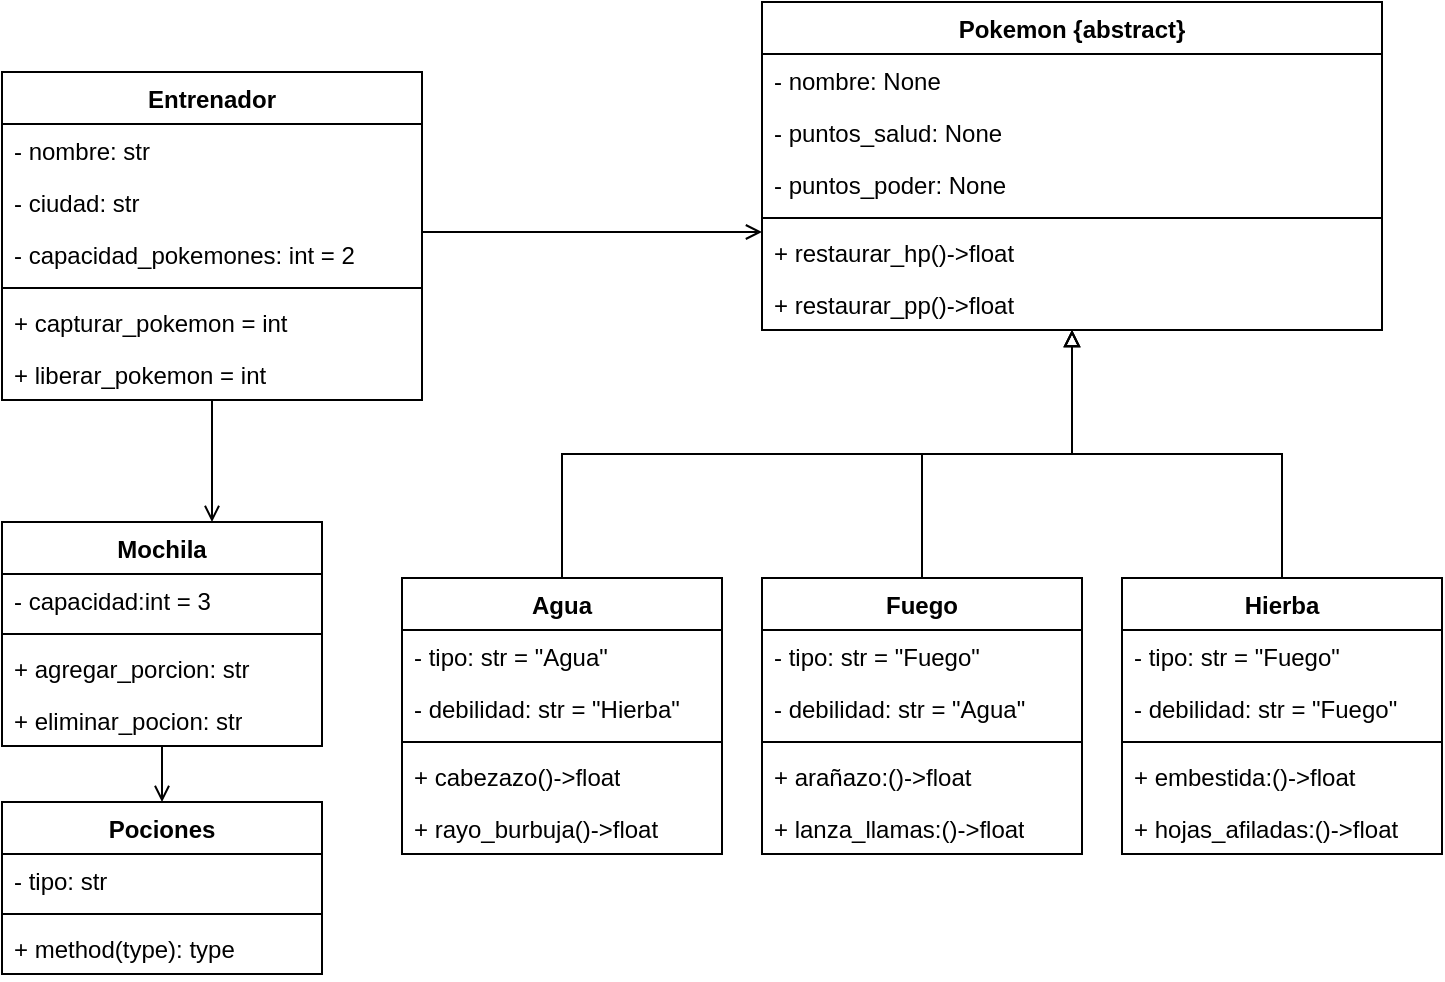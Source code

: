 <mxfile version="24.4.9" type="github">
  <diagram id="C5RBs43oDa-KdzZeNtuy" name="Page-1">
    <mxGraphModel dx="1235" dy="1823" grid="1" gridSize="10" guides="1" tooltips="1" connect="1" arrows="1" fold="1" page="1" pageScale="1" pageWidth="827" pageHeight="1169" math="0" shadow="0">
      <root>
        <mxCell id="WIyWlLk6GJQsqaUBKTNV-0" />
        <mxCell id="WIyWlLk6GJQsqaUBKTNV-1" parent="WIyWlLk6GJQsqaUBKTNV-0" />
        <mxCell id="_pvZifr1qLmYJZUT9olz-15" value="Pokemon {abstract}" style="swimlane;fontStyle=1;align=center;verticalAlign=top;childLayout=stackLayout;horizontal=1;startSize=26;horizontalStack=0;resizeParent=1;resizeParentMax=0;resizeLast=0;collapsible=1;marginBottom=0;whiteSpace=wrap;html=1;" vertex="1" parent="WIyWlLk6GJQsqaUBKTNV-1">
          <mxGeometry x="470" y="-1150" width="310" height="164" as="geometry" />
        </mxCell>
        <mxCell id="_pvZifr1qLmYJZUT9olz-24" value="- nombre: None" style="text;strokeColor=none;fillColor=none;align=left;verticalAlign=top;spacingLeft=4;spacingRight=4;overflow=hidden;rotatable=0;points=[[0,0.5],[1,0.5]];portConstraint=eastwest;whiteSpace=wrap;html=1;" vertex="1" parent="_pvZifr1qLmYJZUT9olz-15">
          <mxGeometry y="26" width="310" height="26" as="geometry" />
        </mxCell>
        <mxCell id="_pvZifr1qLmYJZUT9olz-25" value="- puntos_salud: None" style="text;strokeColor=none;fillColor=none;align=left;verticalAlign=top;spacingLeft=4;spacingRight=4;overflow=hidden;rotatable=0;points=[[0,0.5],[1,0.5]];portConstraint=eastwest;whiteSpace=wrap;html=1;" vertex="1" parent="_pvZifr1qLmYJZUT9olz-15">
          <mxGeometry y="52" width="310" height="26" as="geometry" />
        </mxCell>
        <mxCell id="_pvZifr1qLmYJZUT9olz-26" value="- puntos_poder: None" style="text;strokeColor=none;fillColor=none;align=left;verticalAlign=top;spacingLeft=4;spacingRight=4;overflow=hidden;rotatable=0;points=[[0,0.5],[1,0.5]];portConstraint=eastwest;whiteSpace=wrap;html=1;" vertex="1" parent="_pvZifr1qLmYJZUT9olz-15">
          <mxGeometry y="78" width="310" height="26" as="geometry" />
        </mxCell>
        <mxCell id="_pvZifr1qLmYJZUT9olz-17" value="" style="line;strokeWidth=1;fillColor=none;align=left;verticalAlign=middle;spacingTop=-1;spacingLeft=3;spacingRight=3;rotatable=0;labelPosition=right;points=[];portConstraint=eastwest;strokeColor=inherit;" vertex="1" parent="_pvZifr1qLmYJZUT9olz-15">
          <mxGeometry y="104" width="310" height="8" as="geometry" />
        </mxCell>
        <mxCell id="_pvZifr1qLmYJZUT9olz-126" value="+ restaurar_hp()-&amp;gt;float" style="text;strokeColor=none;fillColor=none;align=left;verticalAlign=top;spacingLeft=4;spacingRight=4;overflow=hidden;rotatable=0;points=[[0,0.5],[1,0.5]];portConstraint=eastwest;whiteSpace=wrap;html=1;" vertex="1" parent="_pvZifr1qLmYJZUT9olz-15">
          <mxGeometry y="112" width="310" height="26" as="geometry" />
        </mxCell>
        <mxCell id="_pvZifr1qLmYJZUT9olz-18" value="+ restaurar_pp()-&amp;gt;float" style="text;strokeColor=none;fillColor=none;align=left;verticalAlign=top;spacingLeft=4;spacingRight=4;overflow=hidden;rotatable=0;points=[[0,0.5],[1,0.5]];portConstraint=eastwest;whiteSpace=wrap;html=1;" vertex="1" parent="_pvZifr1qLmYJZUT9olz-15">
          <mxGeometry y="138" width="310" height="26" as="geometry" />
        </mxCell>
        <mxCell id="_pvZifr1qLmYJZUT9olz-109" style="edgeStyle=orthogonalEdgeStyle;rounded=0;orthogonalLoop=1;jettySize=auto;html=1;endArrow=open;endFill=0;" edge="1" parent="WIyWlLk6GJQsqaUBKTNV-1" source="_pvZifr1qLmYJZUT9olz-27" target="_pvZifr1qLmYJZUT9olz-15">
          <mxGeometry relative="1" as="geometry">
            <Array as="points">
              <mxPoint x="340" y="-1035" />
              <mxPoint x="340" y="-1035" />
            </Array>
          </mxGeometry>
        </mxCell>
        <mxCell id="_pvZifr1qLmYJZUT9olz-113" style="edgeStyle=orthogonalEdgeStyle;rounded=0;orthogonalLoop=1;jettySize=auto;html=1;endArrow=open;endFill=0;" edge="1" parent="WIyWlLk6GJQsqaUBKTNV-1" source="_pvZifr1qLmYJZUT9olz-27" target="_pvZifr1qLmYJZUT9olz-45">
          <mxGeometry relative="1" as="geometry">
            <Array as="points">
              <mxPoint x="170" y="-960" />
              <mxPoint x="170" y="-960" />
            </Array>
          </mxGeometry>
        </mxCell>
        <mxCell id="_pvZifr1qLmYJZUT9olz-27" value="Entrenador" style="swimlane;fontStyle=1;align=center;verticalAlign=top;childLayout=stackLayout;horizontal=1;startSize=26;horizontalStack=0;resizeParent=1;resizeParentMax=0;resizeLast=0;collapsible=1;marginBottom=0;whiteSpace=wrap;html=1;" vertex="1" parent="WIyWlLk6GJQsqaUBKTNV-1">
          <mxGeometry x="90" y="-1115" width="210" height="164" as="geometry" />
        </mxCell>
        <mxCell id="_pvZifr1qLmYJZUT9olz-28" value="- nombre: str" style="text;strokeColor=none;fillColor=none;align=left;verticalAlign=top;spacingLeft=4;spacingRight=4;overflow=hidden;rotatable=0;points=[[0,0.5],[1,0.5]];portConstraint=eastwest;whiteSpace=wrap;html=1;" vertex="1" parent="_pvZifr1qLmYJZUT9olz-27">
          <mxGeometry y="26" width="210" height="26" as="geometry" />
        </mxCell>
        <mxCell id="_pvZifr1qLmYJZUT9olz-31" value="- ciudad: str" style="text;strokeColor=none;fillColor=none;align=left;verticalAlign=top;spacingLeft=4;spacingRight=4;overflow=hidden;rotatable=0;points=[[0,0.5],[1,0.5]];portConstraint=eastwest;whiteSpace=wrap;html=1;" vertex="1" parent="_pvZifr1qLmYJZUT9olz-27">
          <mxGeometry y="52" width="210" height="26" as="geometry" />
        </mxCell>
        <mxCell id="_pvZifr1qLmYJZUT9olz-32" value="- capacidad_pokemones: int = 2" style="text;strokeColor=none;fillColor=none;align=left;verticalAlign=top;spacingLeft=4;spacingRight=4;overflow=hidden;rotatable=0;points=[[0,0.5],[1,0.5]];portConstraint=eastwest;whiteSpace=wrap;html=1;" vertex="1" parent="_pvZifr1qLmYJZUT9olz-27">
          <mxGeometry y="78" width="210" height="26" as="geometry" />
        </mxCell>
        <mxCell id="_pvZifr1qLmYJZUT9olz-29" value="" style="line;strokeWidth=1;fillColor=none;align=left;verticalAlign=middle;spacingTop=-1;spacingLeft=3;spacingRight=3;rotatable=0;labelPosition=right;points=[];portConstraint=eastwest;strokeColor=inherit;" vertex="1" parent="_pvZifr1qLmYJZUT9olz-27">
          <mxGeometry y="104" width="210" height="8" as="geometry" />
        </mxCell>
        <mxCell id="_pvZifr1qLmYJZUT9olz-30" value="+ capturar_pokemon = int" style="text;strokeColor=none;fillColor=none;align=left;verticalAlign=top;spacingLeft=4;spacingRight=4;overflow=hidden;rotatable=0;points=[[0,0.5],[1,0.5]];portConstraint=eastwest;whiteSpace=wrap;html=1;" vertex="1" parent="_pvZifr1qLmYJZUT9olz-27">
          <mxGeometry y="112" width="210" height="26" as="geometry" />
        </mxCell>
        <mxCell id="_pvZifr1qLmYJZUT9olz-116" value="+ liberar_pokemon = int" style="text;strokeColor=none;fillColor=none;align=left;verticalAlign=top;spacingLeft=4;spacingRight=4;overflow=hidden;rotatable=0;points=[[0,0.5],[1,0.5]];portConstraint=eastwest;whiteSpace=wrap;html=1;" vertex="1" parent="_pvZifr1qLmYJZUT9olz-27">
          <mxGeometry y="138" width="210" height="26" as="geometry" />
        </mxCell>
        <mxCell id="_pvZifr1qLmYJZUT9olz-63" style="edgeStyle=orthogonalEdgeStyle;rounded=0;orthogonalLoop=1;jettySize=auto;html=1;endArrow=block;endFill=0;" edge="1" parent="WIyWlLk6GJQsqaUBKTNV-1" source="_pvZifr1qLmYJZUT9olz-33" target="_pvZifr1qLmYJZUT9olz-15">
          <mxGeometry relative="1" as="geometry" />
        </mxCell>
        <mxCell id="_pvZifr1qLmYJZUT9olz-33" value="Fuego" style="swimlane;fontStyle=1;align=center;verticalAlign=top;childLayout=stackLayout;horizontal=1;startSize=26;horizontalStack=0;resizeParent=1;resizeParentMax=0;resizeLast=0;collapsible=1;marginBottom=0;whiteSpace=wrap;html=1;" vertex="1" parent="WIyWlLk6GJQsqaUBKTNV-1">
          <mxGeometry x="470" y="-862" width="160" height="138" as="geometry" />
        </mxCell>
        <mxCell id="_pvZifr1qLmYJZUT9olz-120" value="- tipo: str = &quot;Fuego&quot;" style="text;strokeColor=none;fillColor=none;align=left;verticalAlign=top;spacingLeft=4;spacingRight=4;overflow=hidden;rotatable=0;points=[[0,0.5],[1,0.5]];portConstraint=eastwest;whiteSpace=wrap;html=1;" vertex="1" parent="_pvZifr1qLmYJZUT9olz-33">
          <mxGeometry y="26" width="160" height="26" as="geometry" />
        </mxCell>
        <mxCell id="_pvZifr1qLmYJZUT9olz-34" value="- debilidad: str = &quot;Agua&quot;" style="text;strokeColor=none;fillColor=none;align=left;verticalAlign=top;spacingLeft=4;spacingRight=4;overflow=hidden;rotatable=0;points=[[0,0.5],[1,0.5]];portConstraint=eastwest;whiteSpace=wrap;html=1;" vertex="1" parent="_pvZifr1qLmYJZUT9olz-33">
          <mxGeometry y="52" width="160" height="26" as="geometry" />
        </mxCell>
        <mxCell id="_pvZifr1qLmYJZUT9olz-35" value="" style="line;strokeWidth=1;fillColor=none;align=left;verticalAlign=middle;spacingTop=-1;spacingLeft=3;spacingRight=3;rotatable=0;labelPosition=right;points=[];portConstraint=eastwest;strokeColor=inherit;" vertex="1" parent="_pvZifr1qLmYJZUT9olz-33">
          <mxGeometry y="78" width="160" height="8" as="geometry" />
        </mxCell>
        <mxCell id="_pvZifr1qLmYJZUT9olz-123" value="+ arañazo:()-&amp;gt;float" style="text;strokeColor=none;fillColor=none;align=left;verticalAlign=top;spacingLeft=4;spacingRight=4;overflow=hidden;rotatable=0;points=[[0,0.5],[1,0.5]];portConstraint=eastwest;whiteSpace=wrap;html=1;" vertex="1" parent="_pvZifr1qLmYJZUT9olz-33">
          <mxGeometry y="86" width="160" height="26" as="geometry" />
        </mxCell>
        <mxCell id="_pvZifr1qLmYJZUT9olz-36" value="+ lanza_llamas:()-&amp;gt;float" style="text;strokeColor=none;fillColor=none;align=left;verticalAlign=top;spacingLeft=4;spacingRight=4;overflow=hidden;rotatable=0;points=[[0,0.5],[1,0.5]];portConstraint=eastwest;whiteSpace=wrap;html=1;" vertex="1" parent="_pvZifr1qLmYJZUT9olz-33">
          <mxGeometry y="112" width="160" height="26" as="geometry" />
        </mxCell>
        <mxCell id="_pvZifr1qLmYJZUT9olz-64" style="edgeStyle=orthogonalEdgeStyle;rounded=0;orthogonalLoop=1;jettySize=auto;html=1;exitX=0.5;exitY=0;exitDx=0;exitDy=0;endArrow=block;endFill=0;" edge="1" parent="WIyWlLk6GJQsqaUBKTNV-1" source="_pvZifr1qLmYJZUT9olz-37" target="_pvZifr1qLmYJZUT9olz-15">
          <mxGeometry relative="1" as="geometry" />
        </mxCell>
        <mxCell id="_pvZifr1qLmYJZUT9olz-37" value="Agua" style="swimlane;fontStyle=1;align=center;verticalAlign=top;childLayout=stackLayout;horizontal=1;startSize=26;horizontalStack=0;resizeParent=1;resizeParentMax=0;resizeLast=0;collapsible=1;marginBottom=0;whiteSpace=wrap;html=1;" vertex="1" parent="WIyWlLk6GJQsqaUBKTNV-1">
          <mxGeometry x="290" y="-862" width="160" height="138" as="geometry" />
        </mxCell>
        <mxCell id="_pvZifr1qLmYJZUT9olz-104" value="- tipo: str = &quot;Agua&quot;" style="text;strokeColor=none;fillColor=none;align=left;verticalAlign=top;spacingLeft=4;spacingRight=4;overflow=hidden;rotatable=0;points=[[0,0.5],[1,0.5]];portConstraint=eastwest;whiteSpace=wrap;html=1;" vertex="1" parent="_pvZifr1qLmYJZUT9olz-37">
          <mxGeometry y="26" width="160" height="26" as="geometry" />
        </mxCell>
        <mxCell id="_pvZifr1qLmYJZUT9olz-105" value="- debilidad: str = &quot;Hierba&quot;" style="text;strokeColor=none;fillColor=none;align=left;verticalAlign=top;spacingLeft=4;spacingRight=4;overflow=hidden;rotatable=0;points=[[0,0.5],[1,0.5]];portConstraint=eastwest;whiteSpace=wrap;html=1;" vertex="1" parent="_pvZifr1qLmYJZUT9olz-37">
          <mxGeometry y="52" width="160" height="26" as="geometry" />
        </mxCell>
        <mxCell id="_pvZifr1qLmYJZUT9olz-39" value="" style="line;strokeWidth=1;fillColor=none;align=left;verticalAlign=middle;spacingTop=-1;spacingLeft=3;spacingRight=3;rotatable=0;labelPosition=right;points=[];portConstraint=eastwest;strokeColor=inherit;" vertex="1" parent="_pvZifr1qLmYJZUT9olz-37">
          <mxGeometry y="78" width="160" height="8" as="geometry" />
        </mxCell>
        <mxCell id="_pvZifr1qLmYJZUT9olz-40" value="+ cabezazo()-&amp;gt;float" style="text;strokeColor=none;fillColor=none;align=left;verticalAlign=top;spacingLeft=4;spacingRight=4;overflow=hidden;rotatable=0;points=[[0,0.5],[1,0.5]];portConstraint=eastwest;whiteSpace=wrap;html=1;" vertex="1" parent="_pvZifr1qLmYJZUT9olz-37">
          <mxGeometry y="86" width="160" height="26" as="geometry" />
        </mxCell>
        <mxCell id="_pvZifr1qLmYJZUT9olz-119" value="+ rayo_burbuja()-&amp;gt;float" style="text;strokeColor=none;fillColor=none;align=left;verticalAlign=top;spacingLeft=4;spacingRight=4;overflow=hidden;rotatable=0;points=[[0,0.5],[1,0.5]];portConstraint=eastwest;whiteSpace=wrap;html=1;" vertex="1" parent="_pvZifr1qLmYJZUT9olz-37">
          <mxGeometry y="112" width="160" height="26" as="geometry" />
        </mxCell>
        <mxCell id="_pvZifr1qLmYJZUT9olz-65" style="edgeStyle=orthogonalEdgeStyle;rounded=0;orthogonalLoop=1;jettySize=auto;html=1;endArrow=block;endFill=0;" edge="1" parent="WIyWlLk6GJQsqaUBKTNV-1" source="_pvZifr1qLmYJZUT9olz-41" target="_pvZifr1qLmYJZUT9olz-15">
          <mxGeometry relative="1" as="geometry" />
        </mxCell>
        <mxCell id="_pvZifr1qLmYJZUT9olz-41" value="Hierba" style="swimlane;fontStyle=1;align=center;verticalAlign=top;childLayout=stackLayout;horizontal=1;startSize=26;horizontalStack=0;resizeParent=1;resizeParentMax=0;resizeLast=0;collapsible=1;marginBottom=0;whiteSpace=wrap;html=1;" vertex="1" parent="WIyWlLk6GJQsqaUBKTNV-1">
          <mxGeometry x="650" y="-862" width="160" height="138" as="geometry" />
        </mxCell>
        <mxCell id="_pvZifr1qLmYJZUT9olz-42" value="- tipo: str = &quot;Fuego&quot;" style="text;strokeColor=none;fillColor=none;align=left;verticalAlign=top;spacingLeft=4;spacingRight=4;overflow=hidden;rotatable=0;points=[[0,0.5],[1,0.5]];portConstraint=eastwest;whiteSpace=wrap;html=1;" vertex="1" parent="_pvZifr1qLmYJZUT9olz-41">
          <mxGeometry y="26" width="160" height="26" as="geometry" />
        </mxCell>
        <mxCell id="_pvZifr1qLmYJZUT9olz-124" value="- debilidad: str = &quot;Fuego&quot;" style="text;strokeColor=none;fillColor=none;align=left;verticalAlign=top;spacingLeft=4;spacingRight=4;overflow=hidden;rotatable=0;points=[[0,0.5],[1,0.5]];portConstraint=eastwest;whiteSpace=wrap;html=1;" vertex="1" parent="_pvZifr1qLmYJZUT9olz-41">
          <mxGeometry y="52" width="160" height="26" as="geometry" />
        </mxCell>
        <mxCell id="_pvZifr1qLmYJZUT9olz-43" value="" style="line;strokeWidth=1;fillColor=none;align=left;verticalAlign=middle;spacingTop=-1;spacingLeft=3;spacingRight=3;rotatable=0;labelPosition=right;points=[];portConstraint=eastwest;strokeColor=inherit;" vertex="1" parent="_pvZifr1qLmYJZUT9olz-41">
          <mxGeometry y="78" width="160" height="8" as="geometry" />
        </mxCell>
        <mxCell id="_pvZifr1qLmYJZUT9olz-44" value="+ embestida:()-&amp;gt;float" style="text;strokeColor=none;fillColor=none;align=left;verticalAlign=top;spacingLeft=4;spacingRight=4;overflow=hidden;rotatable=0;points=[[0,0.5],[1,0.5]];portConstraint=eastwest;whiteSpace=wrap;html=1;" vertex="1" parent="_pvZifr1qLmYJZUT9olz-41">
          <mxGeometry y="86" width="160" height="26" as="geometry" />
        </mxCell>
        <mxCell id="_pvZifr1qLmYJZUT9olz-125" value="+ hojas_afiladas:()-&amp;gt;float" style="text;strokeColor=none;fillColor=none;align=left;verticalAlign=top;spacingLeft=4;spacingRight=4;overflow=hidden;rotatable=0;points=[[0,0.5],[1,0.5]];portConstraint=eastwest;whiteSpace=wrap;html=1;" vertex="1" parent="_pvZifr1qLmYJZUT9olz-41">
          <mxGeometry y="112" width="160" height="26" as="geometry" />
        </mxCell>
        <mxCell id="_pvZifr1qLmYJZUT9olz-114" style="edgeStyle=orthogonalEdgeStyle;rounded=0;orthogonalLoop=1;jettySize=auto;html=1;entryX=0.5;entryY=0;entryDx=0;entryDy=0;endArrow=open;endFill=0;" edge="1" parent="WIyWlLk6GJQsqaUBKTNV-1" source="_pvZifr1qLmYJZUT9olz-45" target="_pvZifr1qLmYJZUT9olz-51">
          <mxGeometry relative="1" as="geometry" />
        </mxCell>
        <mxCell id="_pvZifr1qLmYJZUT9olz-45" value="Mochila" style="swimlane;fontStyle=1;align=center;verticalAlign=top;childLayout=stackLayout;horizontal=1;startSize=26;horizontalStack=0;resizeParent=1;resizeParentMax=0;resizeLast=0;collapsible=1;marginBottom=0;whiteSpace=wrap;html=1;" vertex="1" parent="WIyWlLk6GJQsqaUBKTNV-1">
          <mxGeometry x="90" y="-890" width="160" height="112" as="geometry" />
        </mxCell>
        <mxCell id="_pvZifr1qLmYJZUT9olz-46" value="- capacidad:int = 3" style="text;strokeColor=none;fillColor=none;align=left;verticalAlign=top;spacingLeft=4;spacingRight=4;overflow=hidden;rotatable=0;points=[[0,0.5],[1,0.5]];portConstraint=eastwest;whiteSpace=wrap;html=1;" vertex="1" parent="_pvZifr1qLmYJZUT9olz-45">
          <mxGeometry y="26" width="160" height="26" as="geometry" />
        </mxCell>
        <mxCell id="_pvZifr1qLmYJZUT9olz-47" value="" style="line;strokeWidth=1;fillColor=none;align=left;verticalAlign=middle;spacingTop=-1;spacingLeft=3;spacingRight=3;rotatable=0;labelPosition=right;points=[];portConstraint=eastwest;strokeColor=inherit;" vertex="1" parent="_pvZifr1qLmYJZUT9olz-45">
          <mxGeometry y="52" width="160" height="8" as="geometry" />
        </mxCell>
        <mxCell id="_pvZifr1qLmYJZUT9olz-117" value="+ agregar_porcion: str" style="text;strokeColor=none;fillColor=none;align=left;verticalAlign=top;spacingLeft=4;spacingRight=4;overflow=hidden;rotatable=0;points=[[0,0.5],[1,0.5]];portConstraint=eastwest;whiteSpace=wrap;html=1;" vertex="1" parent="_pvZifr1qLmYJZUT9olz-45">
          <mxGeometry y="60" width="160" height="26" as="geometry" />
        </mxCell>
        <mxCell id="_pvZifr1qLmYJZUT9olz-48" value="+ eliminar_pocion: str" style="text;strokeColor=none;fillColor=none;align=left;verticalAlign=top;spacingLeft=4;spacingRight=4;overflow=hidden;rotatable=0;points=[[0,0.5],[1,0.5]];portConstraint=eastwest;whiteSpace=wrap;html=1;" vertex="1" parent="_pvZifr1qLmYJZUT9olz-45">
          <mxGeometry y="86" width="160" height="26" as="geometry" />
        </mxCell>
        <mxCell id="_pvZifr1qLmYJZUT9olz-51" value="Pociones" style="swimlane;fontStyle=1;align=center;verticalAlign=top;childLayout=stackLayout;horizontal=1;startSize=26;horizontalStack=0;resizeParent=1;resizeParentMax=0;resizeLast=0;collapsible=1;marginBottom=0;whiteSpace=wrap;html=1;" vertex="1" parent="WIyWlLk6GJQsqaUBKTNV-1">
          <mxGeometry x="90" y="-750" width="160" height="86" as="geometry" />
        </mxCell>
        <mxCell id="_pvZifr1qLmYJZUT9olz-115" value="- tipo: str" style="text;strokeColor=none;fillColor=none;align=left;verticalAlign=top;spacingLeft=4;spacingRight=4;overflow=hidden;rotatable=0;points=[[0,0.5],[1,0.5]];portConstraint=eastwest;whiteSpace=wrap;html=1;" vertex="1" parent="_pvZifr1qLmYJZUT9olz-51">
          <mxGeometry y="26" width="160" height="26" as="geometry" />
        </mxCell>
        <mxCell id="_pvZifr1qLmYJZUT9olz-53" value="" style="line;strokeWidth=1;fillColor=none;align=left;verticalAlign=middle;spacingTop=-1;spacingLeft=3;spacingRight=3;rotatable=0;labelPosition=right;points=[];portConstraint=eastwest;strokeColor=inherit;" vertex="1" parent="_pvZifr1qLmYJZUT9olz-51">
          <mxGeometry y="52" width="160" height="8" as="geometry" />
        </mxCell>
        <mxCell id="_pvZifr1qLmYJZUT9olz-59" value="+ method(type): type" style="text;strokeColor=none;fillColor=none;align=left;verticalAlign=top;spacingLeft=4;spacingRight=4;overflow=hidden;rotatable=0;points=[[0,0.5],[1,0.5]];portConstraint=eastwest;whiteSpace=wrap;html=1;" vertex="1" parent="_pvZifr1qLmYJZUT9olz-51">
          <mxGeometry y="60" width="160" height="26" as="geometry" />
        </mxCell>
      </root>
    </mxGraphModel>
  </diagram>
</mxfile>
